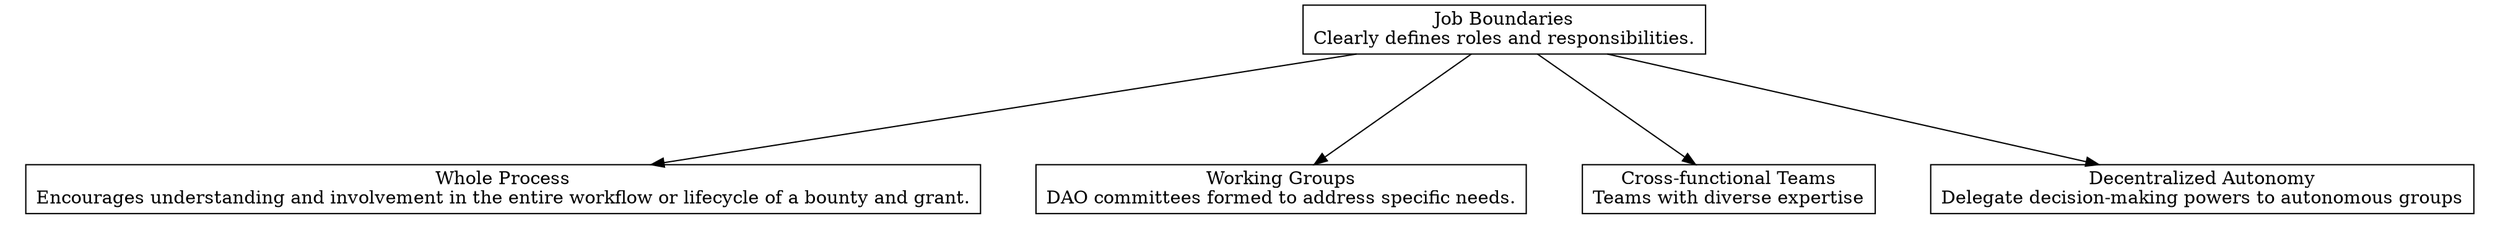 digraph "" {
	graph [nodesep=0.6,
		rankdir=TB,
		ranksep=1.2
	];
	node [label="\N",
		shape=box
	];
	subgraph cluster_descendants {
		graph [rank=min,
			style=invis
		];
		"Decentralized Autonomy"	[label="Decentralized Autonomy\nDelegate decision-making powers to autonomous groups"];
		"Cross-functional Teams"	[label="Cross-functional Teams\nTeams with diverse expertise"];
		"Working Groups"	[label="Working Groups\nDAO committees formed to address specific needs."];
		"Whole Process"	[label="Whole Process\nEncourages understanding and involvement in the entire workflow or lifecycle of a bounty and grant."];
	}
	"Job Boundaries"	[label="Job Boundaries\nClearly defines roles and responsibilities."];
	"Job Boundaries" -> "Decentralized Autonomy";
	"Job Boundaries" -> "Cross-functional Teams";
	"Job Boundaries" -> "Working Groups";
	"Job Boundaries" -> "Whole Process";
}
